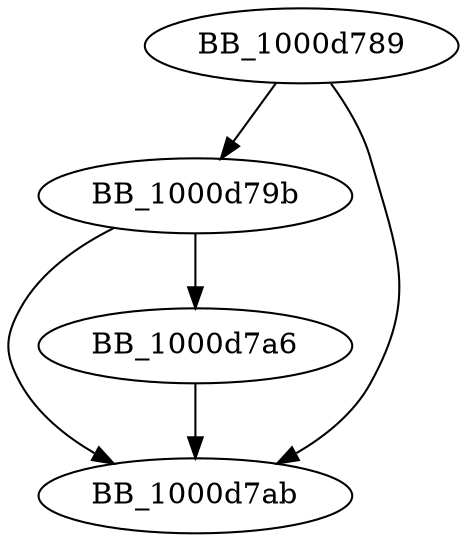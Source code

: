 DiGraph __abnormal_termination{
BB_1000d789->BB_1000d79b
BB_1000d789->BB_1000d7ab
BB_1000d79b->BB_1000d7a6
BB_1000d79b->BB_1000d7ab
BB_1000d7a6->BB_1000d7ab
}
